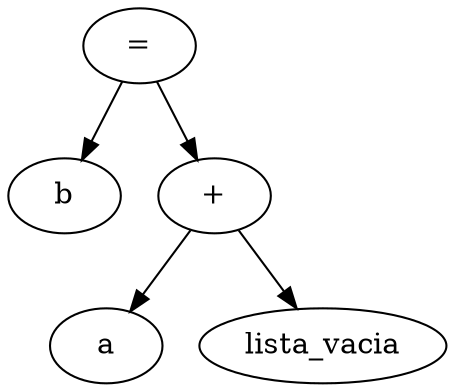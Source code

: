 digraph BST {
x0 [label=<=>];
x1 [label=<b>];
x0 -> x1;
x2 [label=<+>];
x0 -> x2;
x5 [label=<a>];
x2 -> x5;
x6 [label=<lista_vacia>];
x2 -> x6;
}
